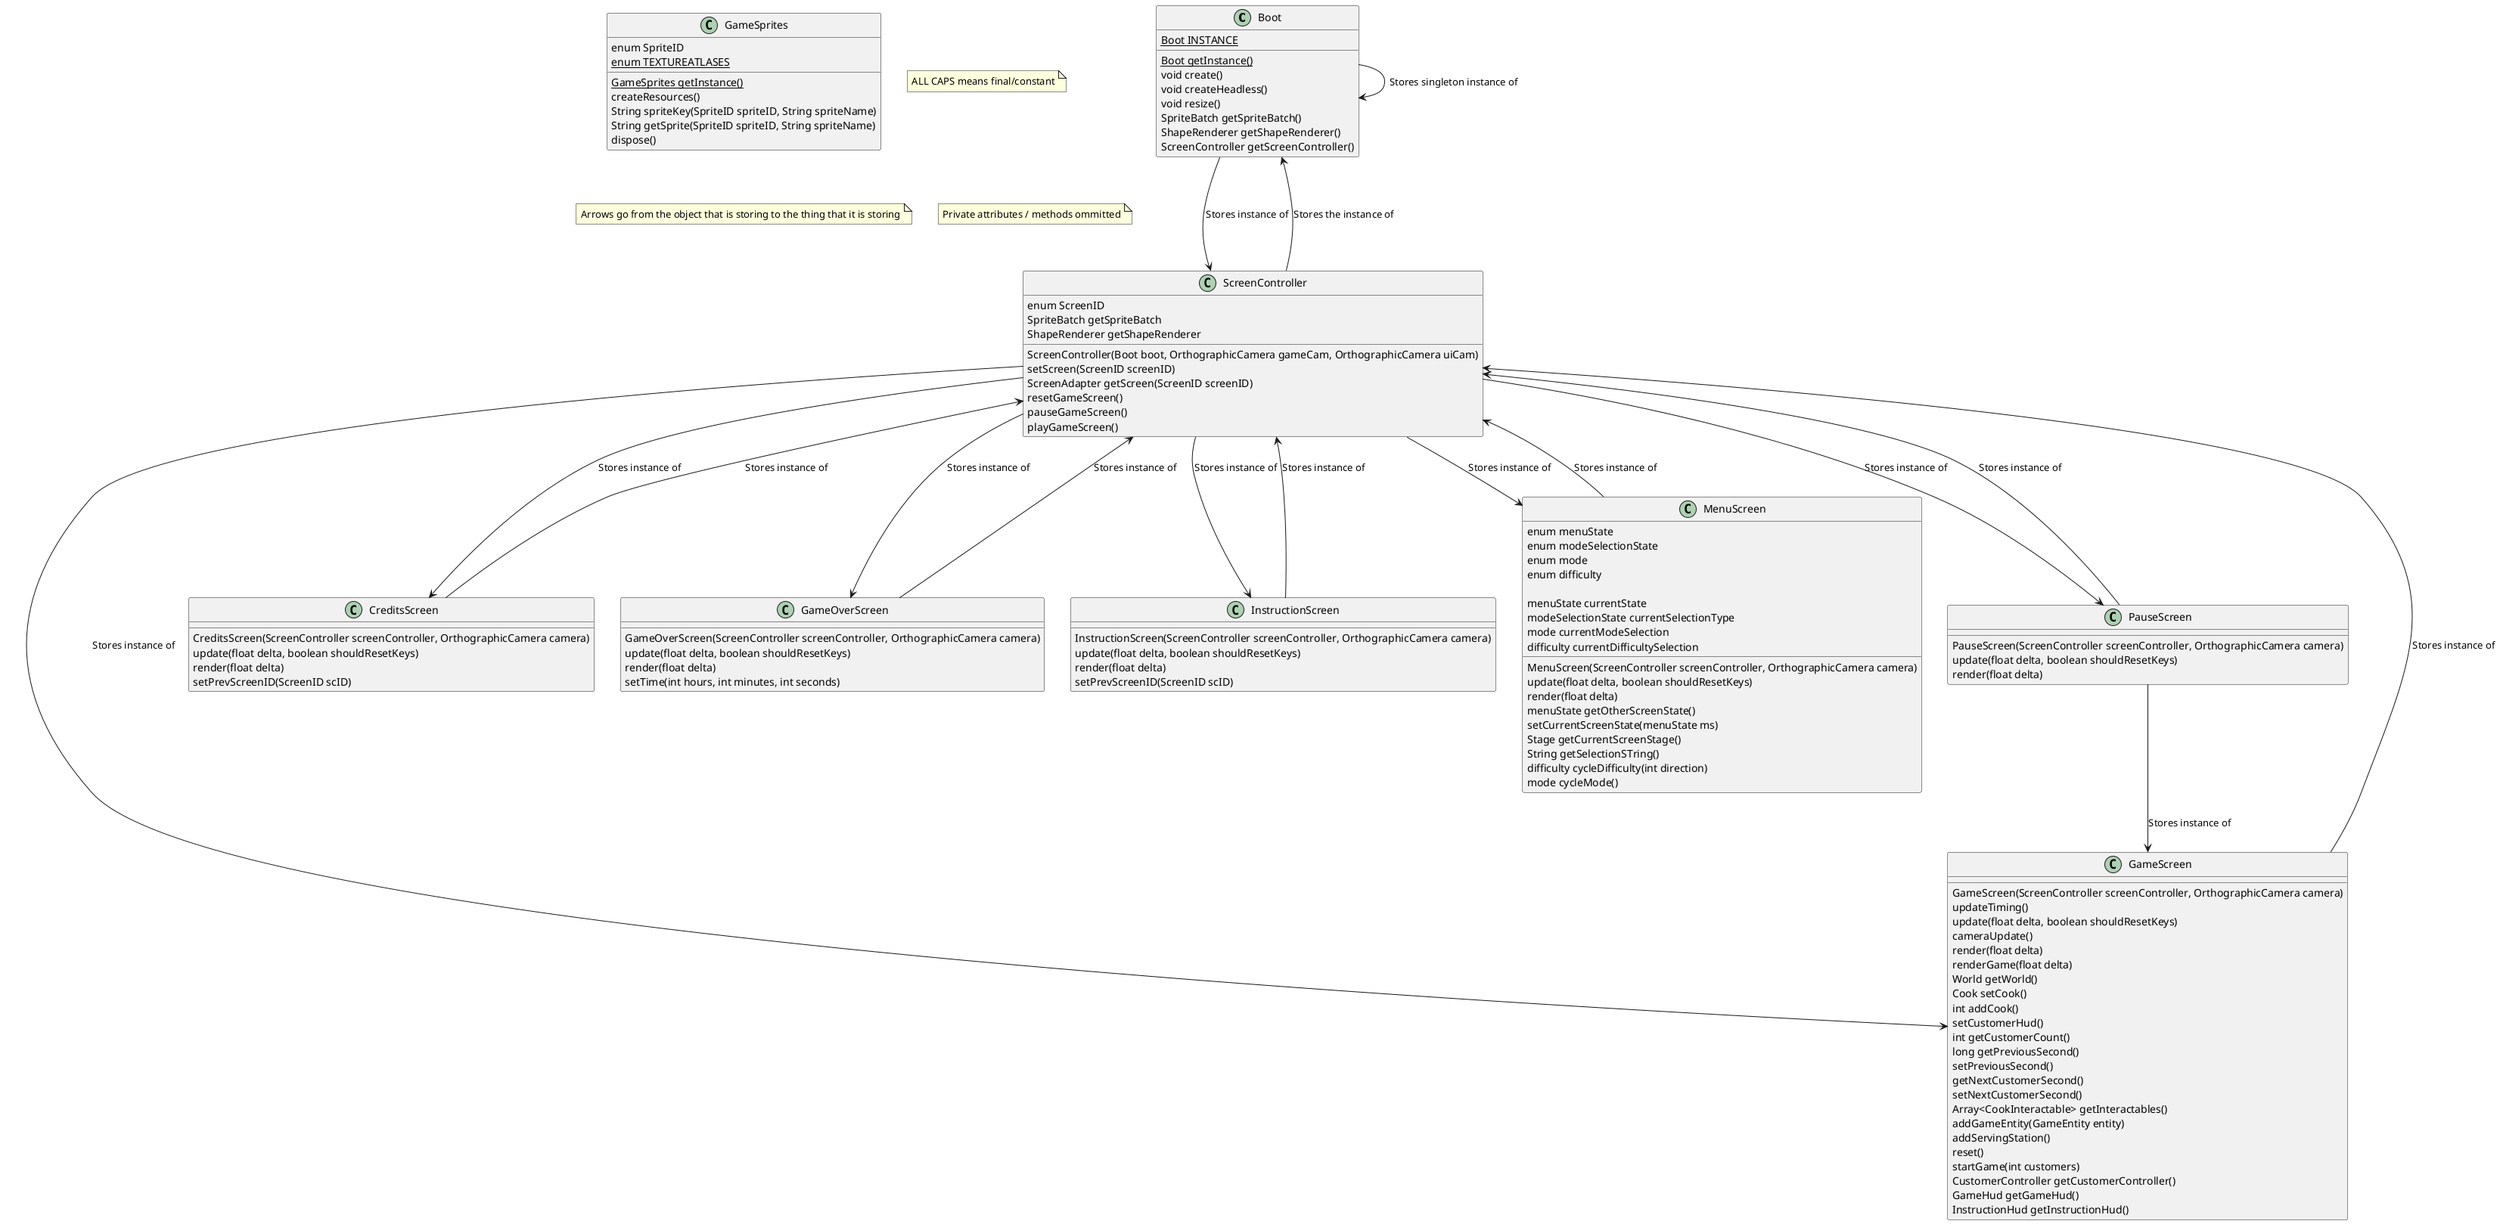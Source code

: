 @startuml
class Boot{
{static} Boot INSTANCE
{static} Boot getInstance()
void create()
void createHeadless()
void resize()
SpriteBatch getSpriteBatch()
ShapeRenderer getShapeRenderer()
ScreenController getScreenController()
}



class GameSprites{
    enum SpriteID
    {static} enum TEXTUREATLASES
    {static} GameSprites getInstance()
    createResources()
    String spriteKey(SpriteID spriteID, String spriteName)
    String getSprite(SpriteID spriteID, String spriteName)
    dispose()
}

Boot -down--> ScreenController : Stores instance of
Boot --> Boot : Stores singleton instance of
ScreenController --> Boot : Stores the instance of

note "ALL CAPS means final/constant" as n1
note "Arrows go from the object that is storing to the thing that it is storing" as n2
note "Private attributes / methods ommitted" as n3
class ScreenController{
enum ScreenID
ScreenController(Boot boot, OrthographicCamera gameCam, OrthographicCamera uiCam)
setScreen(ScreenID screenID)
SpriteBatch getSpriteBatch
ShapeRenderer getShapeRenderer
ScreenAdapter getScreen(ScreenID screenID)
resetGameScreen()
pauseGameScreen()
playGameScreen()
}


class GameScreen{
GameScreen(ScreenController screenController, OrthographicCamera camera)
updateTiming()
update(float delta, boolean shouldResetKeys)
cameraUpdate()
render(float delta)
renderGame(float delta)
World getWorld()
Cook setCook()
int addCook()
setCustomerHud()
int getCustomerCount()
long getPreviousSecond()
setPreviousSecond()
getNextCustomerSecond()
setNextCustomerSecond()
Array<CookInteractable> getInteractables()
addGameEntity(GameEntity entity)
addServingStation()
reset()
startGame(int customers)
CustomerController getCustomerController()
GameHud getGameHud()
InstructionHud getInstructionHud()
}

ScreenController --> GameScreen : Stores instance of
GameScreen --> ScreenController : Stores instance of
class CreditsScreen{
CreditsScreen(ScreenController screenController, OrthographicCamera camera)
update(float delta, boolean shouldResetKeys)
render(float delta)
setPrevScreenID(ScreenID scID)
}

ScreenController --> CreditsScreen : Stores instance of
CreditsScreen --> ScreenController : Stores instance of
class GameOverScreen{
GameOverScreen(ScreenController screenController, OrthographicCamera camera)
update(float delta, boolean shouldResetKeys)
render(float delta)
setTime(int hours, int minutes, int seconds)
}
ScreenController --> GameOverScreen : Stores instance of
GameOverScreen --> ScreenController : Stores instance of
class InstructionScreen{
InstructionScreen(ScreenController screenController, OrthographicCamera camera)
update(float delta, boolean shouldResetKeys)
render(float delta)
setPrevScreenID(ScreenID scID)
}
ScreenController --> InstructionScreen : Stores instance of
InstructionScreen --> ScreenController : Stores instance of

class MenuScreen{
enum menuState
enum modeSelectionState
enum mode
enum difficulty

menuState currentState
modeSelectionState currentSelectionType
mode currentModeSelection
difficulty currentDifficultySelection

MenuScreen(ScreenController screenController, OrthographicCamera camera)
update(float delta, boolean shouldResetKeys)
render(float delta)
menuState getOtherScreenState()
setCurrentScreenState(menuState ms)
Stage getCurrentScreenStage()
String getSelectionSTring()
difficulty cycleDifficulty(int direction)
mode cycleMode()

}

ScreenController --> MenuScreen : Stores instance of
MenuScreen --> ScreenController : Stores instance of

class PauseScreen{
PauseScreen(ScreenController screenController, OrthographicCamera camera)
update(float delta, boolean shouldResetKeys)
render(float delta)
}

ScreenController --> PauseScreen : Stores instance of
PauseScreen --> ScreenController : Stores instance of
PauseScreen --> GameScreen : Stores instance of



@enduml